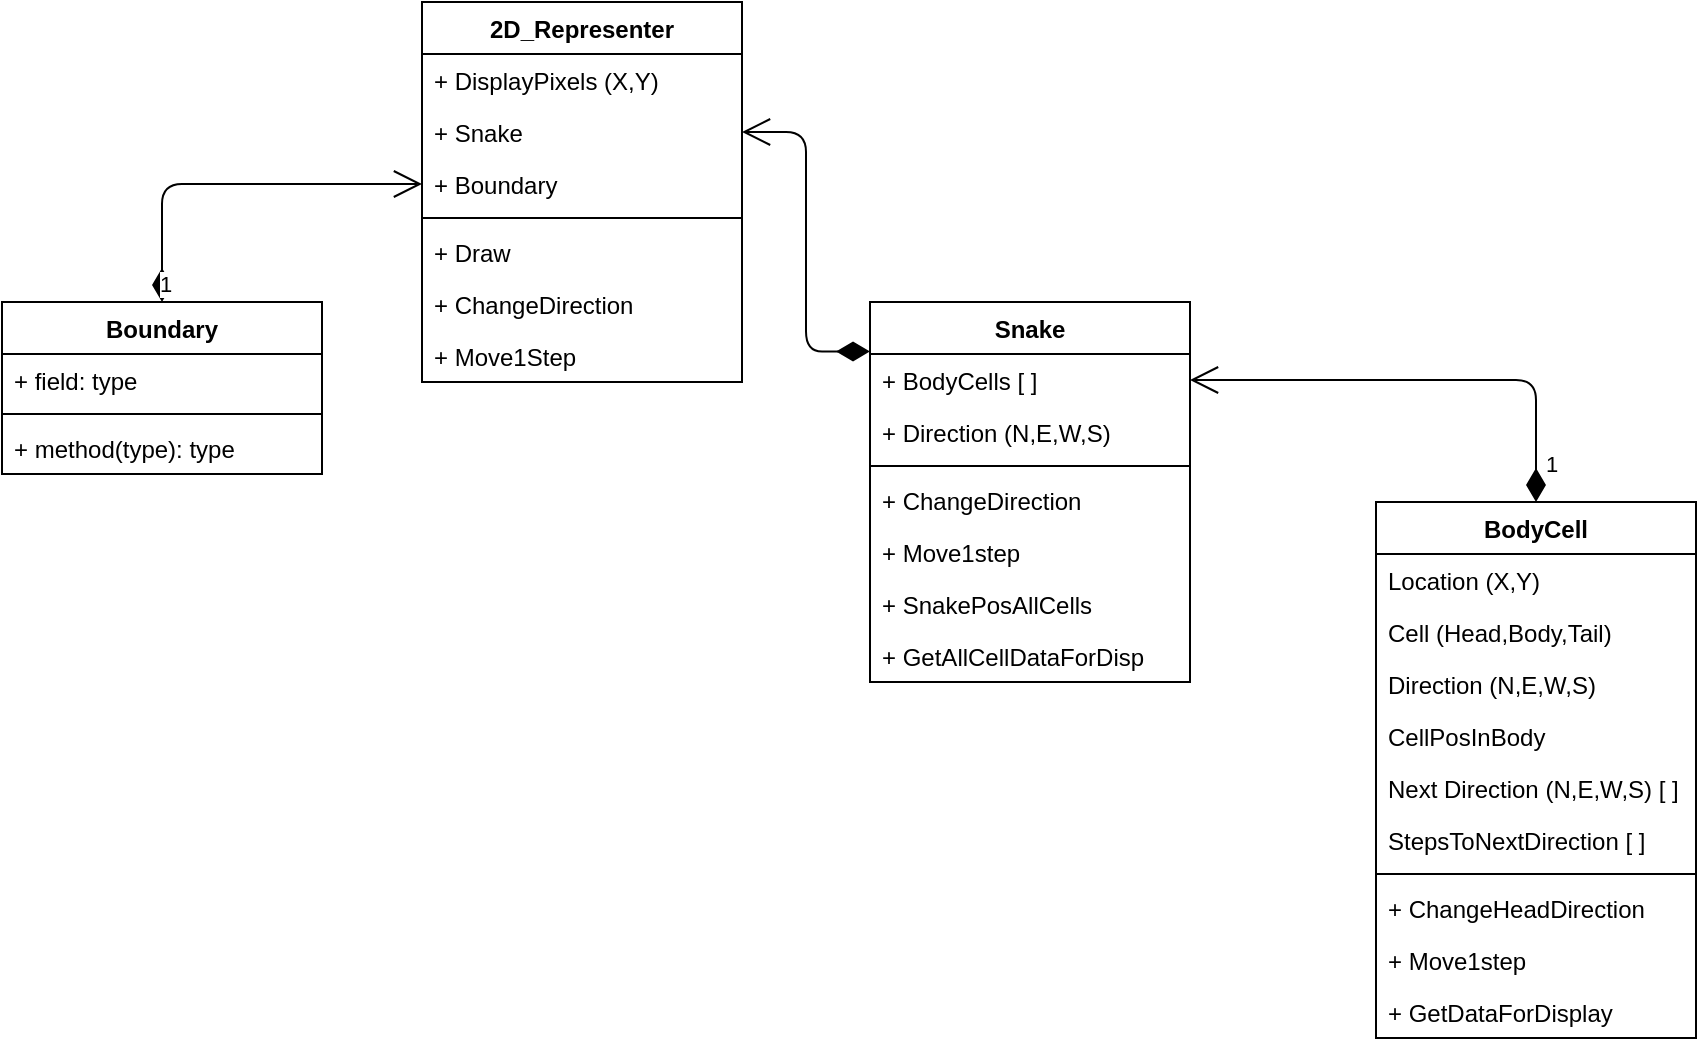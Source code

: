 <mxfile version="13.0.1" type="github">
  <diagram id="C5RBs43oDa-KdzZeNtuy" name="Page-1">
    <mxGraphModel dx="1929" dy="533" grid="1" gridSize="10" guides="1" tooltips="1" connect="1" arrows="1" fold="1" page="1" pageScale="1" pageWidth="827" pageHeight="1169" math="0" shadow="0">
      <root>
        <mxCell id="WIyWlLk6GJQsqaUBKTNV-0" />
        <mxCell id="WIyWlLk6GJQsqaUBKTNV-1" parent="WIyWlLk6GJQsqaUBKTNV-0" />
        <mxCell id="yiqvJzLiZx6sh1IooFhO-33" value="1" style="endArrow=open;html=1;endSize=12;startArrow=diamondThin;startSize=14;startFill=1;edgeStyle=orthogonalEdgeStyle;align=left;verticalAlign=bottom;exitX=0;exitY=0.13;exitDx=0;exitDy=0;exitPerimeter=0;entryX=1;entryY=0.5;entryDx=0;entryDy=0;" parent="WIyWlLk6GJQsqaUBKTNV-1" source="yiqvJzLiZx6sh1IooFhO-20" target="yiqvJzLiZx6sh1IooFhO-31" edge="1">
          <mxGeometry x="-1" y="3" relative="1" as="geometry">
            <mxPoint x="330" y="740" as="sourcePoint" />
            <mxPoint x="490" y="740" as="targetPoint" />
          </mxGeometry>
        </mxCell>
        <mxCell id="yiqvJzLiZx6sh1IooFhO-26" value="2D_Representer" style="swimlane;fontStyle=1;align=center;verticalAlign=top;childLayout=stackLayout;horizontal=1;startSize=26;horizontalStack=0;resizeParent=1;resizeParentMax=0;resizeLast=0;collapsible=1;marginBottom=0;" parent="WIyWlLk6GJQsqaUBKTNV-1" vertex="1">
          <mxGeometry x="190" y="330" width="160" height="190" as="geometry" />
        </mxCell>
        <mxCell id="yiqvJzLiZx6sh1IooFhO-27" value="+ DisplayPixels (X,Y)" style="text;strokeColor=none;fillColor=none;align=left;verticalAlign=top;spacingLeft=4;spacingRight=4;overflow=hidden;rotatable=0;points=[[0,0.5],[1,0.5]];portConstraint=eastwest;" parent="yiqvJzLiZx6sh1IooFhO-26" vertex="1">
          <mxGeometry y="26" width="160" height="26" as="geometry" />
        </mxCell>
        <mxCell id="yiqvJzLiZx6sh1IooFhO-31" value="+ Snake&#xa;" style="text;strokeColor=none;fillColor=none;align=left;verticalAlign=top;spacingLeft=4;spacingRight=4;overflow=hidden;rotatable=0;points=[[0,0.5],[1,0.5]];portConstraint=eastwest;" parent="yiqvJzLiZx6sh1IooFhO-26" vertex="1">
          <mxGeometry y="52" width="160" height="26" as="geometry" />
        </mxCell>
        <mxCell id="5HexHLGawHbkmYQ8hqCA-0" value="+ Boundary" style="text;strokeColor=none;fillColor=none;align=left;verticalAlign=top;spacingLeft=4;spacingRight=4;overflow=hidden;rotatable=0;points=[[0,0.5],[1,0.5]];portConstraint=eastwest;" vertex="1" parent="yiqvJzLiZx6sh1IooFhO-26">
          <mxGeometry y="78" width="160" height="26" as="geometry" />
        </mxCell>
        <mxCell id="yiqvJzLiZx6sh1IooFhO-28" value="" style="line;strokeWidth=1;fillColor=none;align=left;verticalAlign=middle;spacingTop=-1;spacingLeft=3;spacingRight=3;rotatable=0;labelPosition=right;points=[];portConstraint=eastwest;" parent="yiqvJzLiZx6sh1IooFhO-26" vertex="1">
          <mxGeometry y="104" width="160" height="8" as="geometry" />
        </mxCell>
        <mxCell id="yiqvJzLiZx6sh1IooFhO-29" value="+ Draw" style="text;strokeColor=none;fillColor=none;align=left;verticalAlign=top;spacingLeft=4;spacingRight=4;overflow=hidden;rotatable=0;points=[[0,0.5],[1,0.5]];portConstraint=eastwest;" parent="yiqvJzLiZx6sh1IooFhO-26" vertex="1">
          <mxGeometry y="112" width="160" height="26" as="geometry" />
        </mxCell>
        <mxCell id="yiqvJzLiZx6sh1IooFhO-35" value="+ ChangeDirection" style="text;strokeColor=none;fillColor=none;align=left;verticalAlign=top;spacingLeft=4;spacingRight=4;overflow=hidden;rotatable=0;points=[[0,0.5],[1,0.5]];portConstraint=eastwest;" parent="yiqvJzLiZx6sh1IooFhO-26" vertex="1">
          <mxGeometry y="138" width="160" height="26" as="geometry" />
        </mxCell>
        <mxCell id="yiqvJzLiZx6sh1IooFhO-36" value="+ Move1Step" style="text;strokeColor=none;fillColor=none;align=left;verticalAlign=top;spacingLeft=4;spacingRight=4;overflow=hidden;rotatable=0;points=[[0,0.5],[1,0.5]];portConstraint=eastwest;" parent="yiqvJzLiZx6sh1IooFhO-26" vertex="1">
          <mxGeometry y="164" width="160" height="26" as="geometry" />
        </mxCell>
        <mxCell id="yiqvJzLiZx6sh1IooFhO-20" value="Snake" style="swimlane;fontStyle=1;align=center;verticalAlign=top;childLayout=stackLayout;horizontal=1;startSize=26;horizontalStack=0;resizeParent=1;resizeParentMax=0;resizeLast=0;collapsible=1;marginBottom=0;" parent="WIyWlLk6GJQsqaUBKTNV-1" vertex="1">
          <mxGeometry x="414" y="480" width="160" height="190" as="geometry" />
        </mxCell>
        <mxCell id="yiqvJzLiZx6sh1IooFhO-21" value="+ BodyCells [ ]" style="text;strokeColor=none;fillColor=none;align=left;verticalAlign=top;spacingLeft=4;spacingRight=4;overflow=hidden;rotatable=0;points=[[0,0.5],[1,0.5]];portConstraint=eastwest;" parent="yiqvJzLiZx6sh1IooFhO-20" vertex="1">
          <mxGeometry y="26" width="160" height="26" as="geometry" />
        </mxCell>
        <mxCell id="yiqvJzLiZx6sh1IooFhO-24" value="+ Direction (N,E,W,S)" style="text;strokeColor=none;fillColor=none;align=left;verticalAlign=top;spacingLeft=4;spacingRight=4;overflow=hidden;rotatable=0;points=[[0,0.5],[1,0.5]];portConstraint=eastwest;" parent="yiqvJzLiZx6sh1IooFhO-20" vertex="1">
          <mxGeometry y="52" width="160" height="26" as="geometry" />
        </mxCell>
        <mxCell id="yiqvJzLiZx6sh1IooFhO-22" value="" style="line;strokeWidth=1;fillColor=none;align=left;verticalAlign=middle;spacingTop=-1;spacingLeft=3;spacingRight=3;rotatable=0;labelPosition=right;points=[];portConstraint=eastwest;" parent="yiqvJzLiZx6sh1IooFhO-20" vertex="1">
          <mxGeometry y="78" width="160" height="8" as="geometry" />
        </mxCell>
        <mxCell id="yiqvJzLiZx6sh1IooFhO-23" value="+ ChangeDirection" style="text;strokeColor=none;fillColor=none;align=left;verticalAlign=top;spacingLeft=4;spacingRight=4;overflow=hidden;rotatable=0;points=[[0,0.5],[1,0.5]];portConstraint=eastwest;" parent="yiqvJzLiZx6sh1IooFhO-20" vertex="1">
          <mxGeometry y="86" width="160" height="26" as="geometry" />
        </mxCell>
        <mxCell id="yiqvJzLiZx6sh1IooFhO-25" value="+ Move1step" style="text;strokeColor=none;fillColor=none;align=left;verticalAlign=top;spacingLeft=4;spacingRight=4;overflow=hidden;rotatable=0;points=[[0,0.5],[1,0.5]];portConstraint=eastwest;" parent="yiqvJzLiZx6sh1IooFhO-20" vertex="1">
          <mxGeometry y="112" width="160" height="26" as="geometry" />
        </mxCell>
        <mxCell id="yiqvJzLiZx6sh1IooFhO-34" value="+ SnakePosAllCells" style="text;strokeColor=none;fillColor=none;align=left;verticalAlign=top;spacingLeft=4;spacingRight=4;overflow=hidden;rotatable=0;points=[[0,0.5],[1,0.5]];portConstraint=eastwest;" parent="yiqvJzLiZx6sh1IooFhO-20" vertex="1">
          <mxGeometry y="138" width="160" height="26" as="geometry" />
        </mxCell>
        <mxCell id="yiqvJzLiZx6sh1IooFhO-38" value="+ GetAllCellDataForDisp" style="text;strokeColor=none;fillColor=none;align=left;verticalAlign=top;spacingLeft=4;spacingRight=4;overflow=hidden;rotatable=0;points=[[0,0.5],[1,0.5]];portConstraint=eastwest;" parent="yiqvJzLiZx6sh1IooFhO-20" vertex="1">
          <mxGeometry y="164" width="160" height="26" as="geometry" />
        </mxCell>
        <mxCell id="yiqvJzLiZx6sh1IooFhO-9" value="BodyCell" style="swimlane;fontStyle=1;align=center;verticalAlign=top;childLayout=stackLayout;horizontal=1;startSize=26;horizontalStack=0;resizeParent=1;resizeLast=0;collapsible=1;marginBottom=0;rounded=0;shadow=0;strokeWidth=1;" parent="WIyWlLk6GJQsqaUBKTNV-1" vertex="1">
          <mxGeometry x="667" y="580" width="160" height="268" as="geometry">
            <mxRectangle x="550" y="140" width="160" height="26" as="alternateBounds" />
          </mxGeometry>
        </mxCell>
        <mxCell id="yiqvJzLiZx6sh1IooFhO-10" value="Location (X,Y)" style="text;align=left;verticalAlign=top;spacingLeft=4;spacingRight=4;overflow=hidden;rotatable=0;points=[[0,0.5],[1,0.5]];portConstraint=eastwest;" parent="yiqvJzLiZx6sh1IooFhO-9" vertex="1">
          <mxGeometry y="26" width="160" height="26" as="geometry" />
        </mxCell>
        <mxCell id="yiqvJzLiZx6sh1IooFhO-11" value="Cell (Head,Body,Tail)" style="text;align=left;verticalAlign=top;spacingLeft=4;spacingRight=4;overflow=hidden;rotatable=0;points=[[0,0.5],[1,0.5]];portConstraint=eastwest;rounded=0;shadow=0;html=0;" parent="yiqvJzLiZx6sh1IooFhO-9" vertex="1">
          <mxGeometry y="52" width="160" height="26" as="geometry" />
        </mxCell>
        <mxCell id="yiqvJzLiZx6sh1IooFhO-12" value="Direction (N,E,W,S)" style="text;align=left;verticalAlign=top;spacingLeft=4;spacingRight=4;overflow=hidden;rotatable=0;points=[[0,0.5],[1,0.5]];portConstraint=eastwest;rounded=0;shadow=0;html=0;" parent="yiqvJzLiZx6sh1IooFhO-9" vertex="1">
          <mxGeometry y="78" width="160" height="26" as="geometry" />
        </mxCell>
        <mxCell id="yiqvJzLiZx6sh1IooFhO-13" value="CellPosInBody" style="text;align=left;verticalAlign=top;spacingLeft=4;spacingRight=4;overflow=hidden;rotatable=0;points=[[0,0.5],[1,0.5]];portConstraint=eastwest;rounded=0;shadow=0;html=0;" parent="yiqvJzLiZx6sh1IooFhO-9" vertex="1">
          <mxGeometry y="104" width="160" height="26" as="geometry" />
        </mxCell>
        <mxCell id="yiqvJzLiZx6sh1IooFhO-14" value="Next Direction (N,E,W,S) [ ]" style="text;align=left;verticalAlign=top;spacingLeft=4;spacingRight=4;overflow=hidden;rotatable=0;points=[[0,0.5],[1,0.5]];portConstraint=eastwest;rounded=0;shadow=0;html=0;" parent="yiqvJzLiZx6sh1IooFhO-9" vertex="1">
          <mxGeometry y="130" width="160" height="26" as="geometry" />
        </mxCell>
        <mxCell id="yiqvJzLiZx6sh1IooFhO-16" value="StepsToNextDirection [ ]" style="text;align=left;verticalAlign=top;spacingLeft=4;spacingRight=4;overflow=hidden;rotatable=0;points=[[0,0.5],[1,0.5]];portConstraint=eastwest;" parent="yiqvJzLiZx6sh1IooFhO-9" vertex="1">
          <mxGeometry y="156" width="160" height="26" as="geometry" />
        </mxCell>
        <mxCell id="yiqvJzLiZx6sh1IooFhO-15" value="" style="line;html=1;strokeWidth=1;align=left;verticalAlign=middle;spacingTop=-1;spacingLeft=3;spacingRight=3;rotatable=0;labelPosition=right;points=[];portConstraint=eastwest;" parent="yiqvJzLiZx6sh1IooFhO-9" vertex="1">
          <mxGeometry y="182" width="160" height="8" as="geometry" />
        </mxCell>
        <mxCell id="yiqvJzLiZx6sh1IooFhO-17" value="+ ChangeHeadDirection" style="text;align=left;verticalAlign=top;spacingLeft=4;spacingRight=4;overflow=hidden;rotatable=0;points=[[0,0.5],[1,0.5]];portConstraint=eastwest;" parent="yiqvJzLiZx6sh1IooFhO-9" vertex="1">
          <mxGeometry y="190" width="160" height="26" as="geometry" />
        </mxCell>
        <mxCell id="yiqvJzLiZx6sh1IooFhO-19" value="+ Move1step" style="text;align=left;verticalAlign=top;spacingLeft=4;spacingRight=4;overflow=hidden;rotatable=0;points=[[0,0.5],[1,0.5]];portConstraint=eastwest;" parent="yiqvJzLiZx6sh1IooFhO-9" vertex="1">
          <mxGeometry y="216" width="160" height="26" as="geometry" />
        </mxCell>
        <mxCell id="yiqvJzLiZx6sh1IooFhO-37" value="+ GetDataForDisplay" style="text;align=left;verticalAlign=top;spacingLeft=4;spacingRight=4;overflow=hidden;rotatable=0;points=[[0,0.5],[1,0.5]];portConstraint=eastwest;" parent="yiqvJzLiZx6sh1IooFhO-9" vertex="1">
          <mxGeometry y="242" width="160" height="26" as="geometry" />
        </mxCell>
        <mxCell id="yiqvJzLiZx6sh1IooFhO-39" value="1" style="endArrow=open;html=1;endSize=12;startArrow=diamondThin;startSize=14;startFill=1;edgeStyle=orthogonalEdgeStyle;align=left;verticalAlign=bottom;" parent="WIyWlLk6GJQsqaUBKTNV-1" source="yiqvJzLiZx6sh1IooFhO-9" target="yiqvJzLiZx6sh1IooFhO-21" edge="1">
          <mxGeometry x="-0.914" y="-3" relative="1" as="geometry">
            <mxPoint x="620" y="610" as="sourcePoint" />
            <mxPoint x="640" y="630" as="targetPoint" />
            <mxPoint as="offset" />
          </mxGeometry>
        </mxCell>
        <mxCell id="pkz7p1W83ZJZxEXy63fH-11" value="Boundary" style="swimlane;fontStyle=1;align=center;verticalAlign=top;childLayout=stackLayout;horizontal=1;startSize=26;horizontalStack=0;resizeParent=1;resizeParentMax=0;resizeLast=0;collapsible=1;marginBottom=0;" parent="WIyWlLk6GJQsqaUBKTNV-1" vertex="1">
          <mxGeometry x="-20" y="480" width="160" height="86" as="geometry" />
        </mxCell>
        <mxCell id="pkz7p1W83ZJZxEXy63fH-12" value="+ field: type" style="text;strokeColor=none;fillColor=none;align=left;verticalAlign=top;spacingLeft=4;spacingRight=4;overflow=hidden;rotatable=0;points=[[0,0.5],[1,0.5]];portConstraint=eastwest;" parent="pkz7p1W83ZJZxEXy63fH-11" vertex="1">
          <mxGeometry y="26" width="160" height="26" as="geometry" />
        </mxCell>
        <mxCell id="pkz7p1W83ZJZxEXy63fH-13" value="" style="line;strokeWidth=1;fillColor=none;align=left;verticalAlign=middle;spacingTop=-1;spacingLeft=3;spacingRight=3;rotatable=0;labelPosition=right;points=[];portConstraint=eastwest;" parent="pkz7p1W83ZJZxEXy63fH-11" vertex="1">
          <mxGeometry y="52" width="160" height="8" as="geometry" />
        </mxCell>
        <mxCell id="pkz7p1W83ZJZxEXy63fH-14" value="+ method(type): type" style="text;strokeColor=none;fillColor=none;align=left;verticalAlign=top;spacingLeft=4;spacingRight=4;overflow=hidden;rotatable=0;points=[[0,0.5],[1,0.5]];portConstraint=eastwest;" parent="pkz7p1W83ZJZxEXy63fH-11" vertex="1">
          <mxGeometry y="60" width="160" height="26" as="geometry" />
        </mxCell>
        <mxCell id="5HexHLGawHbkmYQ8hqCA-1" value="1" style="endArrow=open;html=1;endSize=12;startArrow=diamondThin;startSize=14;startFill=1;edgeStyle=orthogonalEdgeStyle;align=left;verticalAlign=bottom;exitX=0.5;exitY=0;exitDx=0;exitDy=0;entryX=0;entryY=0.5;entryDx=0;entryDy=0;" edge="1" parent="WIyWlLk6GJQsqaUBKTNV-1" source="pkz7p1W83ZJZxEXy63fH-11" target="5HexHLGawHbkmYQ8hqCA-0">
          <mxGeometry x="-1" y="3" relative="1" as="geometry">
            <mxPoint x="330" y="380" as="sourcePoint" />
            <mxPoint x="490" y="380" as="targetPoint" />
          </mxGeometry>
        </mxCell>
      </root>
    </mxGraphModel>
  </diagram>
</mxfile>
